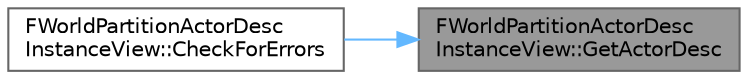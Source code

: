 digraph "FWorldPartitionActorDescInstanceView::GetActorDesc"
{
 // INTERACTIVE_SVG=YES
 // LATEX_PDF_SIZE
  bgcolor="transparent";
  edge [fontname=Helvetica,fontsize=10,labelfontname=Helvetica,labelfontsize=10];
  node [fontname=Helvetica,fontsize=10,shape=box,height=0.2,width=0.4];
  rankdir="RL";
  Node1 [id="Node000001",label="FWorldPartitionActorDesc\lInstanceView::GetActorDesc",height=0.2,width=0.4,color="gray40", fillcolor="grey60", style="filled", fontcolor="black",tooltip=" "];
  Node1 -> Node2 [id="edge1_Node000001_Node000002",dir="back",color="steelblue1",style="solid",tooltip=" "];
  Node2 [id="Node000002",label="FWorldPartitionActorDesc\lInstanceView::CheckForErrors",height=0.2,width=0.4,color="grey40", fillcolor="white", style="filled",URL="$de/d69/classFWorldPartitionActorDescInstanceView.html#a44e8e7b275171ac1e5e35e908e994b25",tooltip=" "];
}
